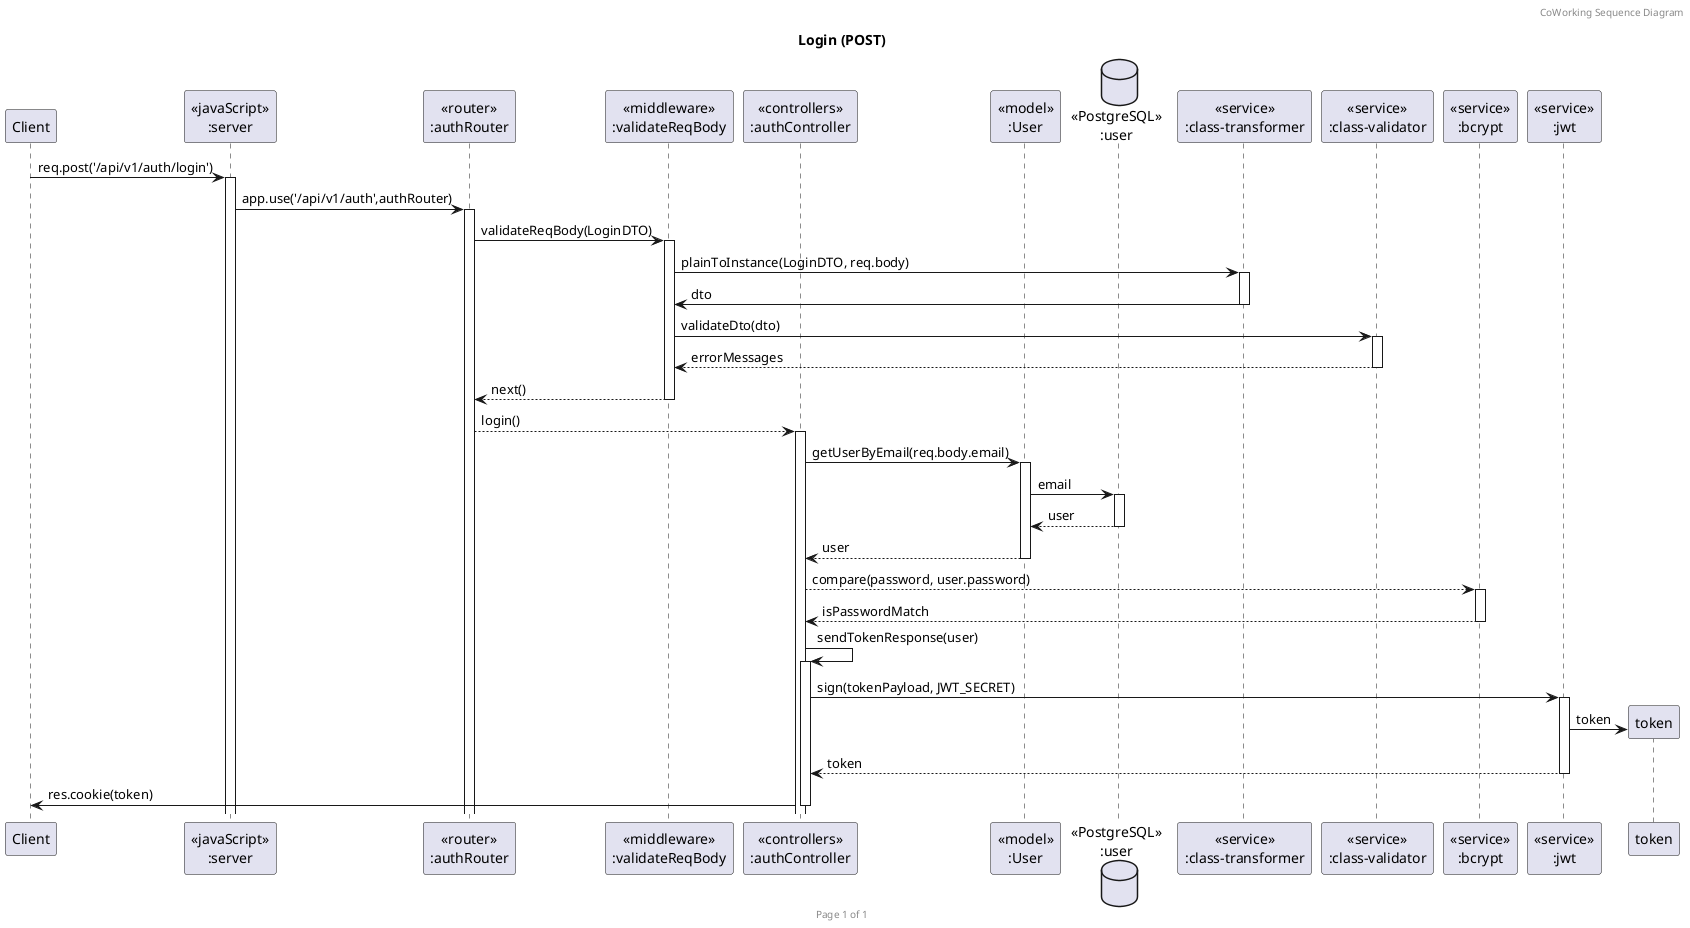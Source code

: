 @startuml Login (POST)

header CoWorking Sequence Diagram
footer Page %page% of %lastpage%
title "Login (POST)"

participant "Client" as client
participant "<<javaScript>>\n:server" as server
participant "<<router>>\n:authRouter" as authRouter
participant "<<middleware>>\n:validateReqBody" as middleware
participant "<<controllers>>\n:authController" as authController
participant "<<model>>\n:User" as userModel
database "<<PostgreSQL>>\n:user" as userDatabase
participant "<<service>>\n:class-transformer" as classTransformer
participant "<<service>>\n:class-validator" as classValidator
participant "<<service>>\n:bcrypt" as bcrypt
participant "<<service>>\n:jwt" as jwt


client->server ++:req.post('/api/v1/auth/login')
server->authRouter ++:app.use('/api/v1/auth',authRouter)

authRouter -> middleware ++: validateReqBody(LoginDTO)
middleware -> classTransformer ++: plainToInstance(LoginDTO, req.body)
classTransformer -> middleware --: dto
middleware -> classValidator ++: validateDto(dto)
classValidator --> middleware --: errorMessages
middleware --> authRouter --: next()

authRouter --> authController ++: login()
authController->userModel ++:getUserByEmail(req.body.email)
userModel ->userDatabase ++: email
userDatabase --> userModel --: user
userModel --> authController --: user

authController --> bcrypt ++: compare(password, user.password)
bcrypt --> authController --: isPasswordMatch
authController -> authController ++: sendTokenResponse(user)
authController -> jwt ++: sign(tokenPayload, JWT_SECRET)
token <- jwt **: token
jwt --> authController --: token
authController -> client --: res.cookie(token) 



@enduml